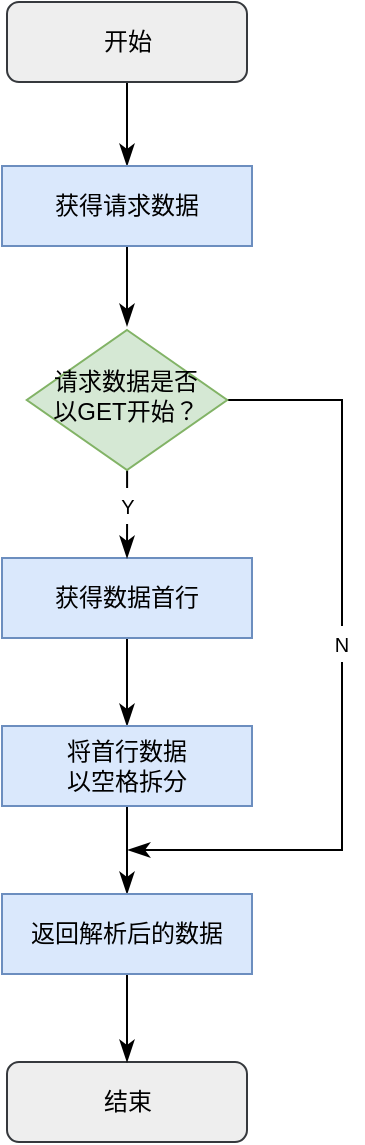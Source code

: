 <mxfile version="22.1.11" type="github">
  <diagram id="C5RBs43oDa-KdzZeNtuy" name="Page-1">
    <mxGraphModel dx="1015" dy="543" grid="1" gridSize="1" guides="1" tooltips="1" connect="1" arrows="1" fold="1" page="1" pageScale="1" pageWidth="827" pageHeight="1169" math="0" shadow="0">
      <root>
        <mxCell id="WIyWlLk6GJQsqaUBKTNV-0" />
        <mxCell id="WIyWlLk6GJQsqaUBKTNV-1" parent="WIyWlLk6GJQsqaUBKTNV-0" />
        <mxCell id="IcX0CtYrrcFUlrH8vi67-0" value="" style="rounded=0;html=1;jettySize=auto;orthogonalLoop=1;fontSize=11;endArrow=classicThin;endFill=1;endSize=8;strokeWidth=1;shadow=0;labelBackgroundColor=none;edgeStyle=orthogonalEdgeStyle;movable=1;resizable=1;rotatable=1;deletable=1;editable=1;locked=0;connectable=1;entryX=0.5;entryY=0;entryDx=0;entryDy=0;" parent="WIyWlLk6GJQsqaUBKTNV-1" source="IcX0CtYrrcFUlrH8vi67-1" target="IcX0CtYrrcFUlrH8vi67-3" edge="1">
          <mxGeometry relative="1" as="geometry">
            <mxPoint x="188.5" y="116" as="targetPoint" />
          </mxGeometry>
        </mxCell>
        <mxCell id="IcX0CtYrrcFUlrH8vi67-1" value="开始" style="rounded=1;whiteSpace=wrap;html=1;fontSize=12;glass=0;strokeWidth=1;shadow=0;fillColor=#eeeeee;strokeColor=#36393d;" parent="WIyWlLk6GJQsqaUBKTNV-1" vertex="1">
          <mxGeometry x="128.5" y="42" width="120" height="40" as="geometry" />
        </mxCell>
        <mxCell id="IcX0CtYrrcFUlrH8vi67-2" value="" style="edgeStyle=orthogonalEdgeStyle;rounded=0;orthogonalLoop=1;jettySize=auto;html=1;endSize=8;endArrow=classicThin;endFill=1;" parent="WIyWlLk6GJQsqaUBKTNV-1" source="IcX0CtYrrcFUlrH8vi67-3" edge="1">
          <mxGeometry relative="1" as="geometry">
            <mxPoint x="188.5" y="204" as="targetPoint" />
          </mxGeometry>
        </mxCell>
        <mxCell id="IcX0CtYrrcFUlrH8vi67-3" value="获得请求数据" style="rounded=0;whiteSpace=wrap;html=1;fillColor=#dae8fc;strokeColor=#6c8ebf;" parent="WIyWlLk6GJQsqaUBKTNV-1" vertex="1">
          <mxGeometry x="126" y="124" width="125" height="40" as="geometry" />
        </mxCell>
        <mxCell id="IcX0CtYrrcFUlrH8vi67-22" value="" style="edgeStyle=orthogonalEdgeStyle;rounded=0;orthogonalLoop=1;jettySize=auto;html=1;endSize=8;endArrow=classicThin;endFill=1;" parent="WIyWlLk6GJQsqaUBKTNV-1" source="IcX0CtYrrcFUlrH8vi67-17" target="IcX0CtYrrcFUlrH8vi67-18" edge="1">
          <mxGeometry relative="1" as="geometry" />
        </mxCell>
        <mxCell id="IcX0CtYrrcFUlrH8vi67-17" value="获得数据首行" style="rounded=0;whiteSpace=wrap;html=1;fillColor=#dae8fc;strokeColor=#6c8ebf;" parent="WIyWlLk6GJQsqaUBKTNV-1" vertex="1">
          <mxGeometry x="126" y="320" width="125" height="40" as="geometry" />
        </mxCell>
        <mxCell id="IcX0CtYrrcFUlrH8vi67-25" value="" style="edgeStyle=orthogonalEdgeStyle;rounded=0;orthogonalLoop=1;jettySize=auto;html=1;endSize=8;endArrow=classicThin;endFill=1;" parent="WIyWlLk6GJQsqaUBKTNV-1" source="IcX0CtYrrcFUlrH8vi67-18" target="IcX0CtYrrcFUlrH8vi67-24" edge="1">
          <mxGeometry relative="1" as="geometry" />
        </mxCell>
        <mxCell id="IcX0CtYrrcFUlrH8vi67-18" value="将首行数据&lt;br&gt;以空格拆分" style="rounded=0;whiteSpace=wrap;html=1;fillColor=#dae8fc;strokeColor=#6c8ebf;" parent="WIyWlLk6GJQsqaUBKTNV-1" vertex="1">
          <mxGeometry x="126" y="404" width="125" height="40" as="geometry" />
        </mxCell>
        <mxCell id="IcX0CtYrrcFUlrH8vi67-21" value="" style="edgeStyle=orthogonalEdgeStyle;rounded=0;orthogonalLoop=1;jettySize=auto;html=1;endSize=8;endArrow=classicThin;endFill=1;" parent="WIyWlLk6GJQsqaUBKTNV-1" source="IcX0CtYrrcFUlrH8vi67-19" target="IcX0CtYrrcFUlrH8vi67-17" edge="1">
          <mxGeometry relative="1" as="geometry" />
        </mxCell>
        <mxCell id="IcX0CtYrrcFUlrH8vi67-28" value="" style="edgeStyle=orthogonalEdgeStyle;rounded=0;orthogonalLoop=1;jettySize=auto;html=1;endArrow=classicThin;endFill=1;endSize=8;" parent="WIyWlLk6GJQsqaUBKTNV-1" source="IcX0CtYrrcFUlrH8vi67-19" edge="1">
          <mxGeometry relative="1" as="geometry">
            <mxPoint x="189" y="466" as="targetPoint" />
            <Array as="points">
              <mxPoint x="296" y="241" />
              <mxPoint x="296" y="466" />
            </Array>
          </mxGeometry>
        </mxCell>
        <mxCell id="IcX0CtYrrcFUlrH8vi67-19" value="请求数据是否&lt;br&gt;以GET开始？" style="rhombus;whiteSpace=wrap;html=1;shadow=0;fontFamily=Helvetica;fontSize=12;align=center;strokeWidth=1;spacing=6;spacingTop=-4;fillColor=#d5e8d4;strokeColor=#82b366;" parent="WIyWlLk6GJQsqaUBKTNV-1" vertex="1">
          <mxGeometry x="138.38" y="206" width="100.25" height="70" as="geometry" />
        </mxCell>
        <mxCell id="IcX0CtYrrcFUlrH8vi67-20" value="&lt;font style=&quot;font-size: 10px;&quot;&gt;Y&lt;/font&gt;" style="text;html=1;strokeColor=none;fillColor=default;align=center;verticalAlign=middle;whiteSpace=wrap;rounded=0;" parent="WIyWlLk6GJQsqaUBKTNV-1" vertex="1">
          <mxGeometry x="179" y="285" width="20" height="18" as="geometry" />
        </mxCell>
        <mxCell id="IcX0CtYrrcFUlrH8vi67-23" value="结束" style="rounded=1;whiteSpace=wrap;html=1;fontSize=12;glass=0;strokeWidth=1;shadow=0;fillColor=#eeeeee;strokeColor=#36393d;" parent="WIyWlLk6GJQsqaUBKTNV-1" vertex="1">
          <mxGeometry x="128.5" y="572" width="120" height="40" as="geometry" />
        </mxCell>
        <mxCell id="IcX0CtYrrcFUlrH8vi67-26" value="" style="edgeStyle=orthogonalEdgeStyle;rounded=0;orthogonalLoop=1;jettySize=auto;html=1;endSize=8;endArrow=classicThin;endFill=1;" parent="WIyWlLk6GJQsqaUBKTNV-1" source="IcX0CtYrrcFUlrH8vi67-24" target="IcX0CtYrrcFUlrH8vi67-23" edge="1">
          <mxGeometry relative="1" as="geometry" />
        </mxCell>
        <mxCell id="IcX0CtYrrcFUlrH8vi67-24" value="返回解析后的数据" style="rounded=0;whiteSpace=wrap;html=1;fillColor=#dae8fc;strokeColor=#6c8ebf;" parent="WIyWlLk6GJQsqaUBKTNV-1" vertex="1">
          <mxGeometry x="126" y="488" width="125" height="40" as="geometry" />
        </mxCell>
        <mxCell id="IcX0CtYrrcFUlrH8vi67-29" value="&lt;font style=&quot;font-size: 10px;&quot;&gt;N&lt;/font&gt;" style="text;html=1;strokeColor=none;fillColor=default;align=center;verticalAlign=middle;whiteSpace=wrap;rounded=0;" parent="WIyWlLk6GJQsqaUBKTNV-1" vertex="1">
          <mxGeometry x="286" y="354" width="20" height="18" as="geometry" />
        </mxCell>
      </root>
    </mxGraphModel>
  </diagram>
</mxfile>
